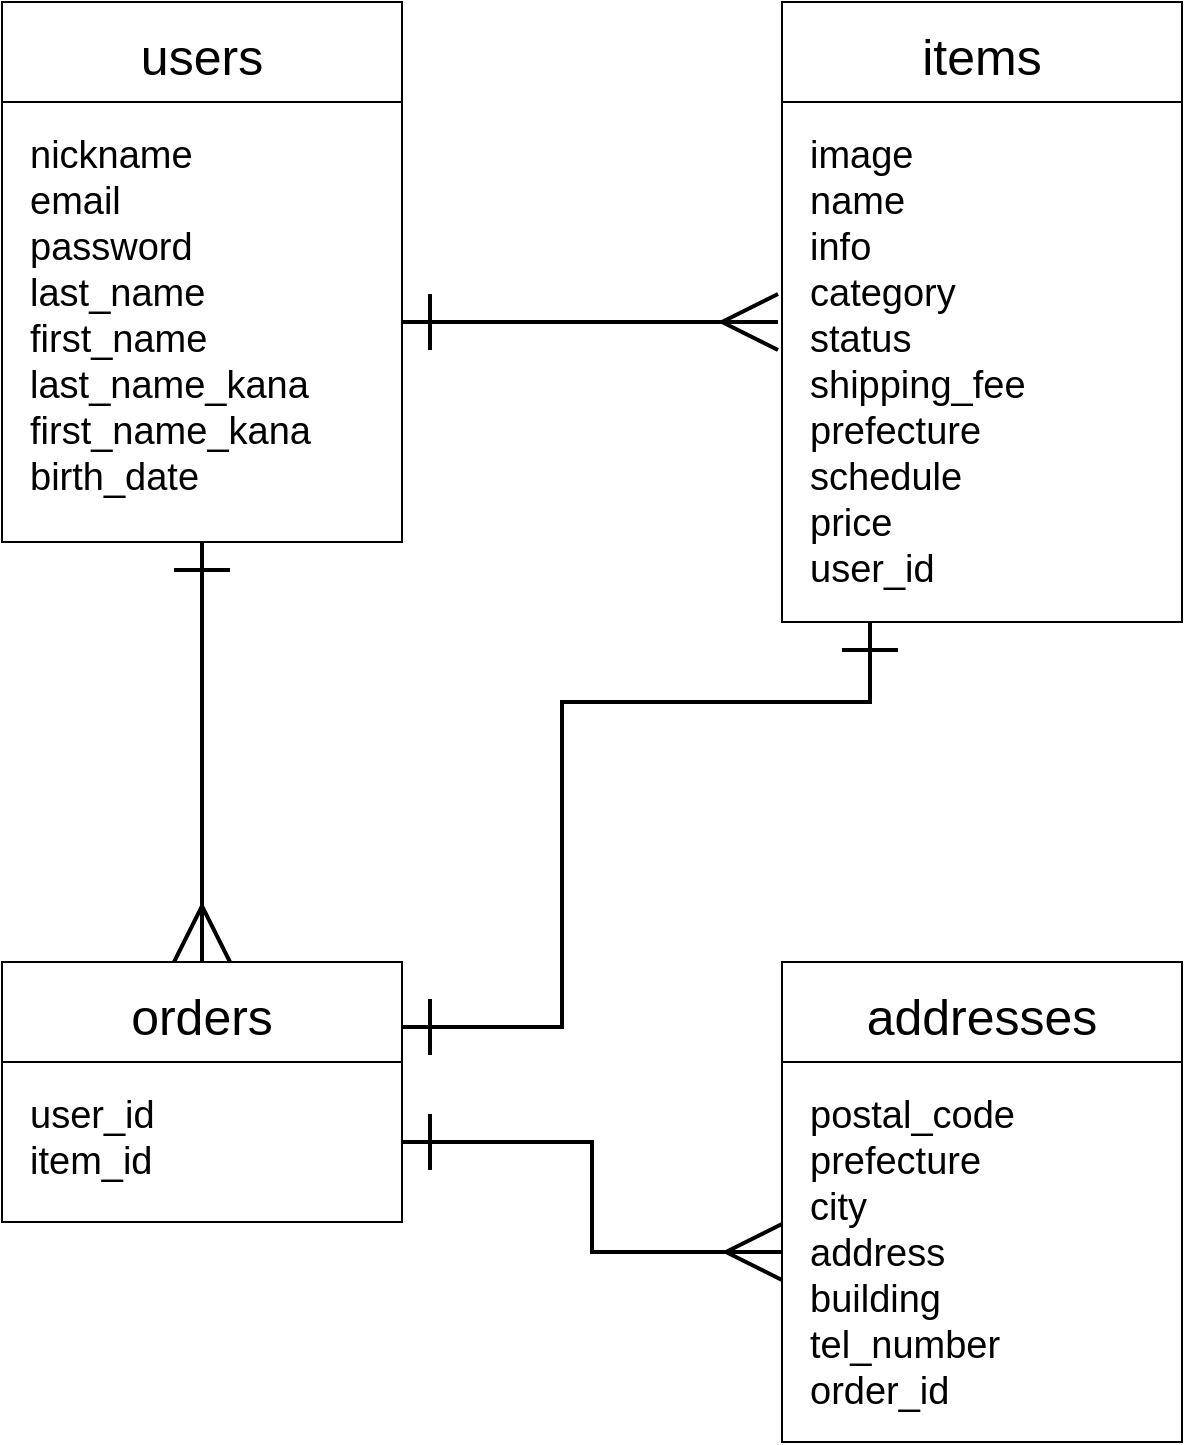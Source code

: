 <mxfile>
    <diagram id="orCSOSc0qFE5-qoriovS" name="ページ1">
        <mxGraphModel dx="728" dy="680" grid="1" gridSize="10" guides="1" tooltips="1" connect="1" arrows="1" fold="1" page="1" pageScale="1" pageWidth="827" pageHeight="1169" math="0" shadow="0">
            <root>
                <mxCell id="0"/>
                <mxCell id="1" parent="0"/>
                <mxCell id="34" style="edgeStyle=orthogonalEdgeStyle;rounded=0;orthogonalLoop=1;jettySize=auto;html=1;fontSize=19;startArrow=ERone;startFill=0;endArrow=ERmany;endFill=0;startSize=25;endSize=25;targetPerimeterSpacing=0;strokeWidth=2;" parent="1" source="17" edge="1">
                    <mxGeometry relative="1" as="geometry">
                        <mxPoint x="240" y="510" as="targetPoint"/>
                        <Array as="points">
                            <mxPoint x="240" y="490"/>
                            <mxPoint x="240" y="490"/>
                        </Array>
                    </mxGeometry>
                </mxCell>
                <mxCell id="17" value="users" style="swimlane;fontStyle=0;childLayout=stackLayout;horizontal=1;startSize=50;horizontalStack=0;resizeParent=1;resizeParentMax=0;resizeLast=0;collapsible=1;marginBottom=0;align=center;fontSize=25;" parent="1" vertex="1">
                    <mxGeometry x="140" y="30" width="200" height="270" as="geometry"/>
                </mxCell>
                <mxCell id="18" value="nickname&#10;email&#10;password&#10;last_name&#10;first_name&#10;last_name_kana&#10;first_name_kana&#10;birth_date" style="text;strokeColor=none;fillColor=none;spacingLeft=4;spacingRight=4;overflow=hidden;rotatable=0;points=[[0,0.5],[1,0.5]];portConstraint=eastwest;fontSize=19;verticalAlign=top;fontStyle=0;spacing=10;spacingTop=0;spacingBottom=0;horizontal=1;strokeWidth=1;" parent="17" vertex="1">
                    <mxGeometry y="50" width="200" height="220" as="geometry"/>
                </mxCell>
                <mxCell id="22" value="items" style="swimlane;fontStyle=0;childLayout=stackLayout;horizontal=1;startSize=50;horizontalStack=0;resizeParent=1;resizeParentMax=0;resizeLast=0;collapsible=1;marginBottom=0;align=center;fontSize=25;" parent="1" vertex="1">
                    <mxGeometry x="530" y="30" width="200" height="310" as="geometry"/>
                </mxCell>
                <mxCell id="23" value="image&#10;name&#10;info&#10;category&#10;status&#10;shipping_fee&#10;prefecture&#10;schedule&#10;price&#10;user_id" style="text;strokeColor=none;fillColor=none;spacingLeft=4;spacingRight=4;overflow=hidden;rotatable=0;points=[[0,0.5],[1,0.5]];portConstraint=eastwest;fontSize=19;verticalAlign=top;fontStyle=0;spacing=10;spacingTop=0;spacingBottom=0;horizontal=1;strokeWidth=1;" parent="22" vertex="1">
                    <mxGeometry y="50" width="200" height="260" as="geometry"/>
                </mxCell>
                <mxCell id="24" style="edgeStyle=orthogonalEdgeStyle;rounded=0;orthogonalLoop=1;jettySize=auto;html=1;exitX=1;exitY=0.5;exitDx=0;exitDy=0;fontSize=19;startArrow=ERone;startFill=0;endArrow=ERmany;endFill=0;strokeWidth=2;targetPerimeterSpacing=0;endSize=25;startSize=25;" parent="1" source="18" edge="1">
                    <mxGeometry relative="1" as="geometry">
                        <mxPoint x="528" y="190" as="targetPoint"/>
                        <Array as="points">
                            <mxPoint x="528" y="190"/>
                        </Array>
                    </mxGeometry>
                </mxCell>
                <mxCell id="35" style="edgeStyle=orthogonalEdgeStyle;rounded=0;orthogonalLoop=1;jettySize=auto;html=1;exitX=1;exitY=0.25;exitDx=0;exitDy=0;entryX=0.22;entryY=1;entryDx=0;entryDy=0;entryPerimeter=0;fontSize=19;startArrow=ERone;startFill=0;endArrow=ERone;endFill=0;startSize=25;endSize=25;targetPerimeterSpacing=0;strokeWidth=2;" parent="1" source="26" target="23" edge="1">
                    <mxGeometry relative="1" as="geometry">
                        <Array as="points">
                            <mxPoint x="420" y="543"/>
                            <mxPoint x="420" y="380"/>
                            <mxPoint x="574" y="380"/>
                        </Array>
                    </mxGeometry>
                </mxCell>
                <mxCell id="26" value="orders" style="swimlane;fontStyle=0;childLayout=stackLayout;horizontal=1;startSize=50;horizontalStack=0;resizeParent=1;resizeParentMax=0;resizeLast=0;collapsible=1;marginBottom=0;align=center;fontSize=25;" parent="1" vertex="1">
                    <mxGeometry x="140" y="510" width="200" height="130" as="geometry"/>
                </mxCell>
                <mxCell id="27" value="user_id&#10;item_id" style="text;strokeColor=none;fillColor=none;spacingLeft=4;spacingRight=4;overflow=hidden;rotatable=0;points=[[0,0.5],[1,0.5]];portConstraint=eastwest;fontSize=19;verticalAlign=top;fontStyle=0;spacing=10;spacingTop=0;spacingBottom=0;horizontal=1;strokeWidth=1;" parent="26" vertex="1">
                    <mxGeometry y="50" width="200" height="80" as="geometry"/>
                </mxCell>
                <mxCell id="31" value="addresses" style="swimlane;fontStyle=0;childLayout=stackLayout;horizontal=1;startSize=50;horizontalStack=0;resizeParent=1;resizeParentMax=0;resizeLast=0;collapsible=1;marginBottom=0;align=center;fontSize=25;" parent="1" vertex="1">
                    <mxGeometry x="530" y="510" width="200" height="240" as="geometry"/>
                </mxCell>
                <mxCell id="32" value="postal_code&#10;prefecture&#10;city&#10;address&#10;building&#10;tel_number&#10;order_id" style="text;strokeColor=none;fillColor=none;spacingLeft=4;spacingRight=4;overflow=hidden;rotatable=0;points=[[0,0.5],[1,0.5]];portConstraint=eastwest;fontSize=19;verticalAlign=top;fontStyle=0;spacing=10;spacingTop=0;spacingBottom=0;horizontal=1;strokeWidth=1;" parent="31" vertex="1">
                    <mxGeometry y="50" width="200" height="190" as="geometry"/>
                </mxCell>
                <mxCell id="36" style="edgeStyle=orthogonalEdgeStyle;rounded=0;orthogonalLoop=1;jettySize=auto;html=1;exitX=1;exitY=0.5;exitDx=0;exitDy=0;entryX=0;entryY=0.5;entryDx=0;entryDy=0;fontSize=19;startArrow=ERone;startFill=0;endArrow=ERmany;endFill=0;startSize=25;endSize=25;targetPerimeterSpacing=0;strokeWidth=2;" parent="1" source="27" target="32" edge="1">
                    <mxGeometry relative="1" as="geometry"/>
                </mxCell>
            </root>
        </mxGraphModel>
    </diagram>
</mxfile>